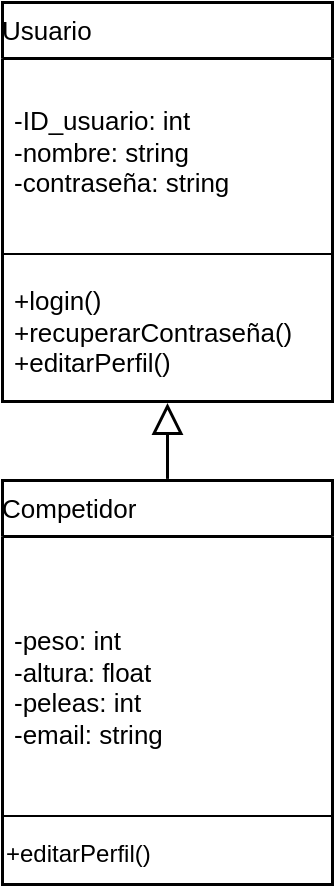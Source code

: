 <mxfile version="18.0.2"><diagram id="pjERPsh0Bt1eZMUlndJr" name="Page-1"><mxGraphModel dx="938" dy="582" grid="1" gridSize="10" guides="1" tooltips="1" connect="1" arrows="1" fold="1" page="1" pageScale="1" pageWidth="827" pageHeight="1169" math="0" shadow="0"><root><mxCell id="0"/><mxCell id="1" parent="0"/><mxCell id="EThZgg17nDyrXtE1y4Ru-1" value="Competidor" style="html=1;overflow=block;blockSpacing=1;swimlane;childLayout=stackLayout;horizontal=1;horizontalStack=0;resizeParent=1;resizeParentMax=0;resizeLast=0;collapsible=0;fontStyle=0;marginBottom=0;swimlaneFillColor=#ffffff;startSize=28;whiteSpace=wrap;fontSize=13;fontColor=default;align=left;spacing=0;strokeWidth=1.5;" parent="1" vertex="1"><mxGeometry x="240" y="321" width="165" height="202" as="geometry"/></mxCell><mxCell id="EThZgg17nDyrXtE1y4Ru-2" value="&#xA;-peso: int&#xA;-altura: float&#xA;-peleas: int &#xA;-email: string" style="part=1;html=1;resizeHeight=0;strokeColor=none;fillColor=none;align=left;verticalAlign=middle;spacingLeft=4;spacingRight=4;overflow=hidden;rotatable=0;points=[[0,0.5],[1,0.5]];portConstraint=eastwest;swimlaneFillColor=#ffffff;whiteSpace=wrap;fontSize=13;fontColor=default;" parent="EThZgg17nDyrXtE1y4Ru-1" vertex="1"><mxGeometry y="28" width="165" height="136" as="geometry"/></mxCell><mxCell id="EThZgg17nDyrXtE1y4Ru-3" value="" style="line;strokeWidth=1;fillColor=none;align=left;verticalAlign=middle;spacingTop=-1;spacingLeft=3;spacingRight=3;rotatable=0;labelPosition=right;points=[];portConstraint=eastwest;" parent="EThZgg17nDyrXtE1y4Ru-1" vertex="1"><mxGeometry y="164" width="165" height="8" as="geometry"/></mxCell><mxCell id="OYdcm0TNorWCFs8rlGGU-9" value="+editarPerfil()" style="text;html=1;strokeColor=none;fillColor=none;align=left;verticalAlign=middle;whiteSpace=wrap;rounded=0;" vertex="1" parent="EThZgg17nDyrXtE1y4Ru-1"><mxGeometry y="172" width="165" height="30" as="geometry"/></mxCell><mxCell id="EThZgg17nDyrXtE1y4Ru-5" value="Usuario" style="html=1;overflow=block;blockSpacing=1;swimlane;childLayout=stackLayout;horizontal=1;horizontalStack=0;resizeParent=1;resizeParentMax=0;resizeLast=0;collapsible=0;fontStyle=0;marginBottom=0;swimlaneFillColor=#ffffff;startSize=28;whiteSpace=wrap;fontSize=13;fontColor=default;align=left;spacing=0;strokeWidth=1.5;" parent="1" vertex="1"><mxGeometry x="240" y="82" width="165" height="199.5" as="geometry"/></mxCell><mxCell id="EThZgg17nDyrXtE1y4Ru-6" value="-ID_usuario: int&#xA;-nombre: string&#xA;-contraseña: string" style="part=1;html=1;resizeHeight=0;strokeColor=none;fillColor=none;align=left;verticalAlign=middle;spacingLeft=4;spacingRight=4;overflow=hidden;rotatable=0;points=[[0,0.5],[1,0.5]];portConstraint=eastwest;swimlaneFillColor=#ffffff;whiteSpace=wrap;fontSize=13;fontColor=default;" parent="EThZgg17nDyrXtE1y4Ru-5" vertex="1"><mxGeometry y="28" width="165" height="94" as="geometry"/></mxCell><mxCell id="EThZgg17nDyrXtE1y4Ru-7" value="" style="line;strokeWidth=1;fillColor=none;align=left;verticalAlign=middle;spacingTop=-1;spacingLeft=3;spacingRight=3;rotatable=0;labelPosition=right;points=[];portConstraint=eastwest;" parent="EThZgg17nDyrXtE1y4Ru-5" vertex="1"><mxGeometry y="122" width="165" height="8" as="geometry"/></mxCell><mxCell id="EThZgg17nDyrXtE1y4Ru-8" value="&lt;div&gt;+login()&lt;br&gt;+recuperarContraseña()&lt;br&gt;+editarPerfil()&lt;/div&gt;" style="part=1;html=1;resizeHeight=0;strokeColor=none;fillColor=none;align=left;verticalAlign=middle;spacingLeft=4;spacingRight=4;overflow=hidden;rotatable=0;points=[[0,0.5],[1,0.5]];portConstraint=eastwest;swimlaneFillColor=#ffffff;whiteSpace=wrap;fontSize=13;fontColor=default;" parent="EThZgg17nDyrXtE1y4Ru-5" vertex="1"><mxGeometry y="130" width="165" height="69.5" as="geometry"/></mxCell><UserObject label="" lucidchartObjectId="3WzeMwXQIb3m" id="EThZgg17nDyrXtE1y4Ru-9"><mxCell style="html=1;jettySize=18;whiteSpace=wrap;fontSize=13;strokeWidth=1.5;rounded=1;arcSize=0;edgeStyle=orthogonalEdgeStyle;startArrow=none;endArrow=block;endFill=0;endSize=12;exitX=0.5;exitY=-0.004;exitPerimeter=0;entryX=0.5;entryY=1.004;entryPerimeter=0;" parent="1" source="EThZgg17nDyrXtE1y4Ru-1" target="EThZgg17nDyrXtE1y4Ru-5" edge="1"><mxGeometry width="100" height="100" relative="1" as="geometry"><Array as="points"/></mxGeometry></mxCell></UserObject></root></mxGraphModel></diagram></mxfile>